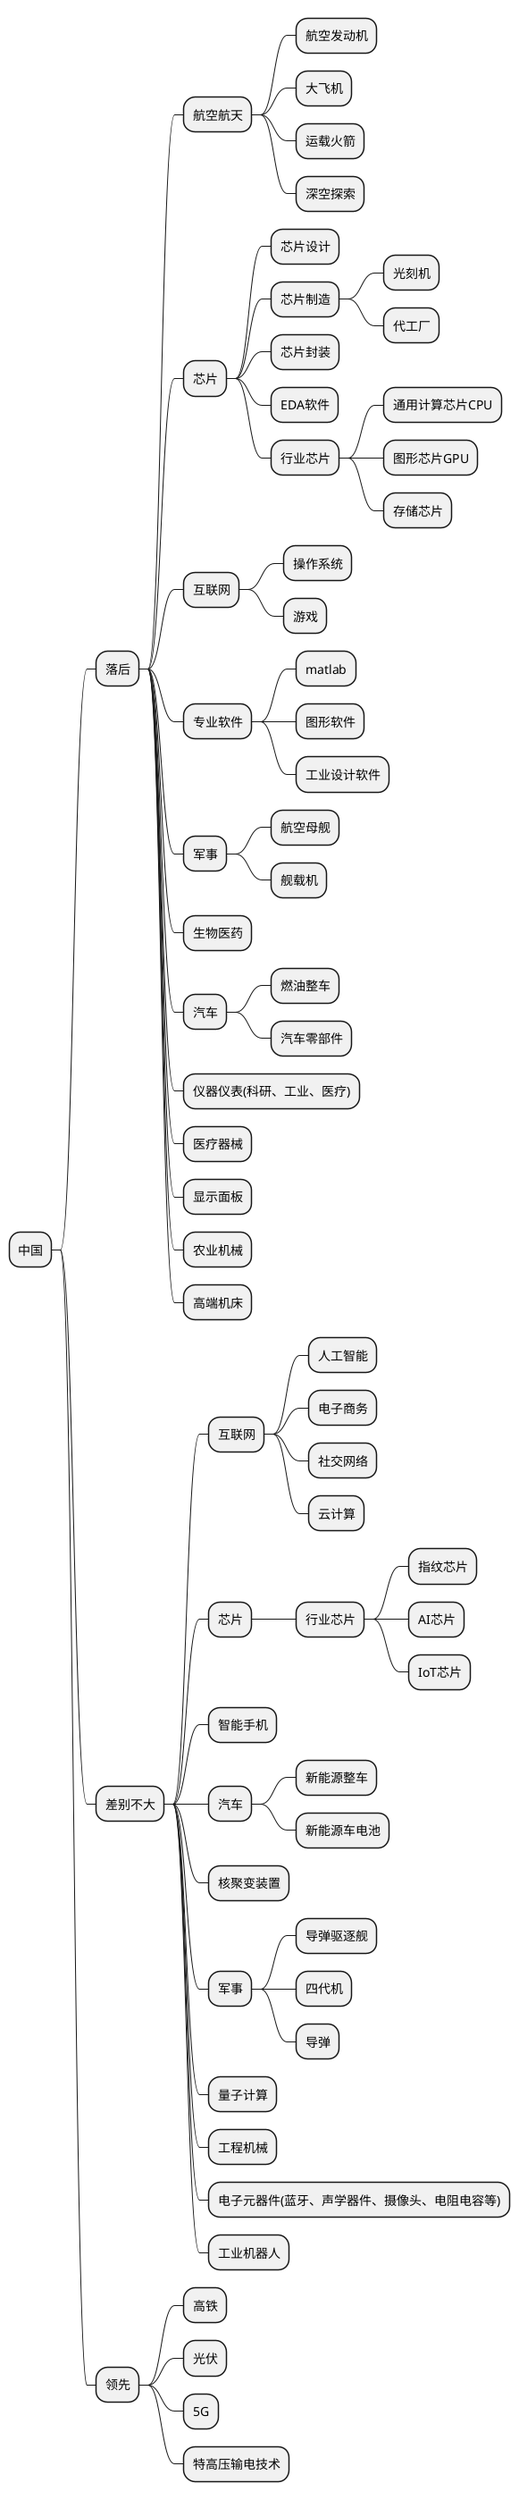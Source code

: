 @startmindmap 中国
* 中国
** 落后

*** 航空航天
**** 航空发动机
**** 大飞机
**** 运载火箭
**** 深空探索

*** 芯片
**** 芯片设计
**** 芯片制造
***** 光刻机
***** 代工厂
**** 芯片封装
**** EDA软件
**** 行业芯片
***** 通用计算芯片CPU
***** 图形芯片GPU
***** 存储芯片

*** 互联网
**** 操作系统
**** 游戏

*** 专业软件
**** matlab
**** 图形软件
**** 工业设计软件

*** 军事
**** 航空母舰
**** 舰载机

*** 生物医药

*** 汽车
**** 燃油整车
**** 汽车零部件

*** 仪器仪表(科研、工业、医疗)
*** 医疗器械
*** 显示面板
*** 农业机械
*** 高端机床



** 差别不大
*** 互联网
**** 人工智能
**** 电子商务
**** 社交网络
**** 云计算

*** 芯片
**** 行业芯片
***** 指纹芯片
***** AI芯片
***** IoT芯片


*** 智能手机

*** 汽车
**** 新能源整车
**** 新能源车电池

*** 核聚变装置

*** 军事
**** 导弹驱逐舰
**** 四代机
**** 导弹

*** 量子计算
*** 工程机械
*** 电子元器件(蓝牙、声学器件、摄像头、电阻电容等)
*** 工业机器人



** 领先
*** 高铁
*** 光伏
*** 5G
*** 特高压输电技术

@endmindmap